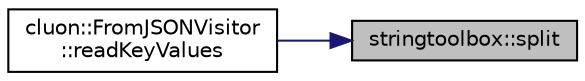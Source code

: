 digraph "stringtoolbox::split"
{
 // LATEX_PDF_SIZE
  edge [fontname="Helvetica",fontsize="10",labelfontname="Helvetica",labelfontsize="10"];
  node [fontname="Helvetica",fontsize="10",shape=record];
  rankdir="RL";
  Node1 [label="stringtoolbox::split",height=0.2,width=0.4,color="black", fillcolor="grey75", style="filled", fontcolor="black",tooltip=" "];
  Node1 -> Node2 [dir="back",color="midnightblue",fontsize="10",style="solid"];
  Node2 [label="cluon::FromJSONVisitor\l::readKeyValues",height=0.2,width=0.4,color="black", fillcolor="white", style="filled",URL="$classcluon_1_1FromJSONVisitor.html#ac5de314a65fd9244c50713401111b8d4",tooltip=" "];
}
